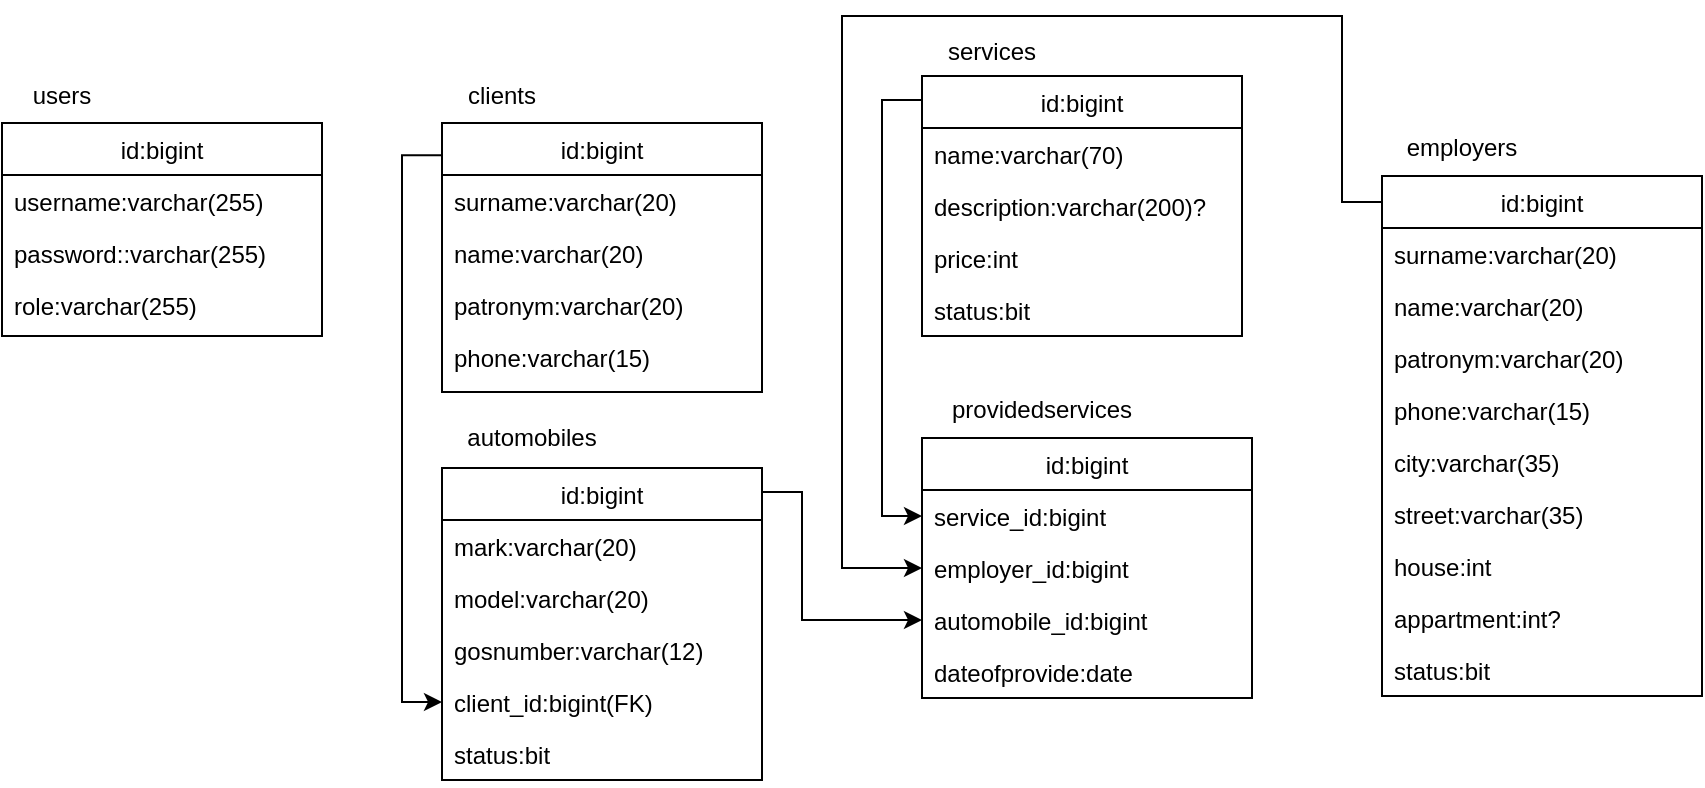 <mxfile version="25.0.3">
  <diagram id="C5RBs43oDa-KdzZeNtuy" name="Page-1">
    <mxGraphModel dx="2117" dy="618" grid="1" gridSize="10" guides="1" tooltips="1" connect="1" arrows="1" fold="1" page="1" pageScale="1" pageWidth="827" pageHeight="1169" math="0" shadow="0">
      <root>
        <mxCell id="WIyWlLk6GJQsqaUBKTNV-0" />
        <mxCell id="WIyWlLk6GJQsqaUBKTNV-1" parent="WIyWlLk6GJQsqaUBKTNV-0" />
        <mxCell id="2udrtw_eohyvK_WwAQzX-8" style="edgeStyle=orthogonalEdgeStyle;rounded=0;orthogonalLoop=1;jettySize=auto;html=1;exitX=0;exitY=0.12;exitDx=0;exitDy=0;exitPerimeter=0;entryX=0;entryY=0.5;entryDx=0;entryDy=0;" parent="WIyWlLk6GJQsqaUBKTNV-1" source="nA5XQXhY4qclRbw43-vS-8" target="nA5XQXhY4qclRbw43-vS-41" edge="1">
          <mxGeometry relative="1" as="geometry" />
        </mxCell>
        <mxCell id="nA5XQXhY4qclRbw43-vS-8" value="id:bigint" style="swimlane;fontStyle=0;align=center;verticalAlign=top;childLayout=stackLayout;horizontal=1;startSize=26;horizontalStack=0;resizeParent=1;resizeLast=0;collapsible=1;marginBottom=0;rounded=0;shadow=0;strokeWidth=1;points=[[0,0,0,0,0],[0,0.12,0,0,0],[0,0.5,0,0,0],[0,0.75,0,0,0],[0,1,0,0,0],[0.25,0,0,0,0],[0.25,1,0,0,0],[0.5,0,0,0,0],[0.5,1,0,0,0],[0.75,0,0,0,0],[0.75,1,0,0,0],[1,0,0,0,0],[1,0.25,0,0,0],[1,0.5,0,0,0],[1,0.75,0,0,0],[1,1,0,0,0]];" parent="WIyWlLk6GJQsqaUBKTNV-1" vertex="1">
          <mxGeometry x="-210" y="983.5" width="160" height="134.5" as="geometry">
            <mxRectangle x="230" y="140" width="160" height="26" as="alternateBounds" />
          </mxGeometry>
        </mxCell>
        <mxCell id="nA5XQXhY4qclRbw43-vS-10" value="surname:varchar(20)" style="text;align=left;verticalAlign=top;spacingLeft=4;spacingRight=4;overflow=hidden;rotatable=0;points=[[0,0.5],[1,0.5]];portConstraint=eastwest;rounded=0;shadow=0;html=0;" parent="nA5XQXhY4qclRbw43-vS-8" vertex="1">
          <mxGeometry y="26" width="160" height="26" as="geometry" />
        </mxCell>
        <mxCell id="nA5XQXhY4qclRbw43-vS-11" value="name:varchar(20)" style="text;align=left;verticalAlign=top;spacingLeft=4;spacingRight=4;overflow=hidden;rotatable=0;points=[[0,0.5],[1,0.5]];portConstraint=eastwest;rounded=0;shadow=0;html=0;" parent="nA5XQXhY4qclRbw43-vS-8" vertex="1">
          <mxGeometry y="52" width="160" height="26" as="geometry" />
        </mxCell>
        <mxCell id="ZIKmqxmVH_NtOtdjKV4W-1" value="patronym:varchar(20)" style="text;align=left;verticalAlign=top;spacingLeft=4;spacingRight=4;overflow=hidden;rotatable=0;points=[[0,0.5],[1,0.5]];portConstraint=eastwest;rounded=0;shadow=0;html=0;" parent="nA5XQXhY4qclRbw43-vS-8" vertex="1">
          <mxGeometry y="78" width="160" height="26" as="geometry" />
        </mxCell>
        <mxCell id="ZIKmqxmVH_NtOtdjKV4W-2" value="phone:varchar(15)" style="text;align=left;verticalAlign=top;spacingLeft=4;spacingRight=4;overflow=hidden;rotatable=0;points=[[0,0.5],[1,0.5]];portConstraint=eastwest;rounded=0;shadow=0;html=0;" parent="nA5XQXhY4qclRbw43-vS-8" vertex="1">
          <mxGeometry y="104" width="160" height="26" as="geometry" />
        </mxCell>
        <mxCell id="2udrtw_eohyvK_WwAQzX-10" style="edgeStyle=orthogonalEdgeStyle;rounded=0;orthogonalLoop=1;jettySize=auto;html=1;exitX=1;exitY=0.09;exitDx=0;exitDy=0;exitPerimeter=0;entryX=0;entryY=0.5;entryDx=0;entryDy=0;" parent="WIyWlLk6GJQsqaUBKTNV-1" source="nA5XQXhY4qclRbw43-vS-14" target="nA5XQXhY4qclRbw43-vS-48" edge="1">
          <mxGeometry relative="1" as="geometry">
            <Array as="points">
              <mxPoint x="-50" y="1168" />
              <mxPoint x="-30" y="1168" />
              <mxPoint x="-30" y="1232" />
            </Array>
          </mxGeometry>
        </mxCell>
        <mxCell id="nA5XQXhY4qclRbw43-vS-14" value="id:bigint" style="swimlane;fontStyle=0;align=center;verticalAlign=top;childLayout=stackLayout;horizontal=1;startSize=26;horizontalStack=0;resizeParent=1;resizeLast=0;collapsible=1;marginBottom=0;rounded=0;shadow=0;strokeWidth=1;points=[[0,0,0,0,0],[0,0.1,0,0,0],[0,0.5,0,0,0],[0,0.75,0,0,0],[0,1,0,0,0],[0.25,0,0,0,0],[0.25,1,0,0,0],[0.5,0,0,0,0],[0.5,1,0,0,0],[0.75,0,0,0,0],[0.75,1,0,0,0],[1,0,0,0,0],[1,0.09,0,0,0],[1,0.25,0,0,0],[1,0.5,0,0,0],[1,0.75,0,0,0],[1,1,0,0,0]];" parent="WIyWlLk6GJQsqaUBKTNV-1" vertex="1">
          <mxGeometry x="-210" y="1156" width="160" height="156" as="geometry">
            <mxRectangle x="130" y="380" width="160" height="26" as="alternateBounds" />
          </mxGeometry>
        </mxCell>
        <mxCell id="nA5XQXhY4qclRbw43-vS-15" value="mark:varchar(20)" style="text;align=left;verticalAlign=top;spacingLeft=4;spacingRight=4;overflow=hidden;rotatable=0;points=[[0,0.5],[1,0.5]];portConstraint=eastwest;" parent="nA5XQXhY4qclRbw43-vS-14" vertex="1">
          <mxGeometry y="26" width="160" height="26" as="geometry" />
        </mxCell>
        <mxCell id="nA5XQXhY4qclRbw43-vS-38" value="model:varchar(20)" style="text;align=left;verticalAlign=top;spacingLeft=4;spacingRight=4;overflow=hidden;rotatable=0;points=[[0,0.5],[1,0.5]];portConstraint=eastwest;" parent="nA5XQXhY4qclRbw43-vS-14" vertex="1">
          <mxGeometry y="52" width="160" height="26" as="geometry" />
        </mxCell>
        <mxCell id="nA5XQXhY4qclRbw43-vS-39" value="gosnumber:varchar(12)" style="text;align=left;verticalAlign=top;spacingLeft=4;spacingRight=4;overflow=hidden;rotatable=0;points=[[0,0.5],[1,0.5]];portConstraint=eastwest;" parent="nA5XQXhY4qclRbw43-vS-14" vertex="1">
          <mxGeometry y="78" width="160" height="26" as="geometry" />
        </mxCell>
        <mxCell id="nA5XQXhY4qclRbw43-vS-41" value="client_id:bigint(FK)" style="text;align=left;verticalAlign=top;spacingLeft=4;spacingRight=4;overflow=hidden;rotatable=0;points=[[0,0.5],[1,0.5]];portConstraint=eastwest;" parent="nA5XQXhY4qclRbw43-vS-14" vertex="1">
          <mxGeometry y="104" width="160" height="26" as="geometry" />
        </mxCell>
        <mxCell id="ZIKmqxmVH_NtOtdjKV4W-0" value="status:bit" style="text;align=left;verticalAlign=top;spacingLeft=4;spacingRight=4;overflow=hidden;rotatable=0;points=[[0,0.5],[1,0.5]];portConstraint=eastwest;" parent="nA5XQXhY4qclRbw43-vS-14" vertex="1">
          <mxGeometry y="130" width="160" height="26" as="geometry" />
        </mxCell>
        <mxCell id="2udrtw_eohyvK_WwAQzX-12" style="edgeStyle=orthogonalEdgeStyle;rounded=0;orthogonalLoop=1;jettySize=auto;html=1;exitX=0;exitY=0.12;exitDx=0;exitDy=0;exitPerimeter=0;entryX=0;entryY=0.5;entryDx=0;entryDy=0;" parent="WIyWlLk6GJQsqaUBKTNV-1" source="nA5XQXhY4qclRbw43-vS-25" target="nA5XQXhY4qclRbw43-vS-45" edge="1">
          <mxGeometry relative="1" as="geometry">
            <Array as="points">
              <mxPoint x="10" y="972" />
              <mxPoint x="10" y="1180" />
            </Array>
          </mxGeometry>
        </mxCell>
        <mxCell id="nA5XQXhY4qclRbw43-vS-25" value="id:bigint" style="swimlane;fontStyle=0;align=center;verticalAlign=top;childLayout=stackLayout;horizontal=1;startSize=26;horizontalStack=0;resizeParent=1;resizeLast=0;collapsible=1;marginBottom=0;rounded=0;shadow=0;strokeWidth=1;points=[[0,0,0,0,0],[0,0.12,0,0,0],[0,0.25,0,0,0],[0,0.5,0,0,0],[0,0.75,0,0,0],[0,1,0,0,0],[0.25,0,0,0,0],[0.25,1,0,0,0],[0.5,0,0,0,0],[0.5,1,0,0,0],[0.75,0,0,0,0],[0.75,1,0,0,0],[1,0,0,0,0],[1,0.12,0,0,0],[1,0.5,0,0,0],[1,0.75,0,0,0],[1,1,0,0,0]];" parent="WIyWlLk6GJQsqaUBKTNV-1" vertex="1">
          <mxGeometry x="30" y="960" width="160" height="130" as="geometry">
            <mxRectangle x="550" y="140" width="160" height="26" as="alternateBounds" />
          </mxGeometry>
        </mxCell>
        <mxCell id="nA5XQXhY4qclRbw43-vS-26" value="name:varchar(70)" style="text;align=left;verticalAlign=top;spacingLeft=4;spacingRight=4;overflow=hidden;rotatable=0;points=[[0,0.5],[1,0.5]];portConstraint=eastwest;" parent="nA5XQXhY4qclRbw43-vS-25" vertex="1">
          <mxGeometry y="26" width="160" height="26" as="geometry" />
        </mxCell>
        <mxCell id="nA5XQXhY4qclRbw43-vS-27" value="description:varchar(200)?" style="text;align=left;verticalAlign=top;spacingLeft=4;spacingRight=4;overflow=hidden;rotatable=0;points=[[0,0.5],[1,0.5]];portConstraint=eastwest;rounded=0;shadow=0;html=0;" parent="nA5XQXhY4qclRbw43-vS-25" vertex="1">
          <mxGeometry y="52" width="160" height="26" as="geometry" />
        </mxCell>
        <mxCell id="nA5XQXhY4qclRbw43-vS-28" value="price:int" style="text;align=left;verticalAlign=top;spacingLeft=4;spacingRight=4;overflow=hidden;rotatable=0;points=[[0,0.5],[1,0.5]];portConstraint=eastwest;rounded=0;shadow=0;html=0;" parent="nA5XQXhY4qclRbw43-vS-25" vertex="1">
          <mxGeometry y="78" width="160" height="26" as="geometry" />
        </mxCell>
        <mxCell id="ZIKmqxmVH_NtOtdjKV4W-3" value="status:bit" style="text;align=left;verticalAlign=top;spacingLeft=4;spacingRight=4;overflow=hidden;rotatable=0;points=[[0,0.5],[1,0.5]];portConstraint=eastwest;" parent="nA5XQXhY4qclRbw43-vS-25" vertex="1">
          <mxGeometry y="104" width="160" height="26" as="geometry" />
        </mxCell>
        <mxCell id="nA5XQXhY4qclRbw43-vS-44" value="id:bigint" style="swimlane;fontStyle=0;align=center;verticalAlign=top;childLayout=stackLayout;horizontal=1;startSize=26;horizontalStack=0;resizeParent=1;resizeLast=0;collapsible=1;marginBottom=0;rounded=0;shadow=0;strokeWidth=1;" parent="WIyWlLk6GJQsqaUBKTNV-1" vertex="1">
          <mxGeometry x="30" y="1141" width="165" height="130" as="geometry">
            <mxRectangle x="550" y="140" width="160" height="26" as="alternateBounds" />
          </mxGeometry>
        </mxCell>
        <mxCell id="nA5XQXhY4qclRbw43-vS-45" value="service_id:bigint" style="text;align=left;verticalAlign=top;spacingLeft=4;spacingRight=4;overflow=hidden;rotatable=0;points=[[0,0.5],[1,0.5]];portConstraint=eastwest;" parent="nA5XQXhY4qclRbw43-vS-44" vertex="1">
          <mxGeometry y="26" width="165" height="26" as="geometry" />
        </mxCell>
        <mxCell id="nA5XQXhY4qclRbw43-vS-46" value="employer_id:bigint" style="text;align=left;verticalAlign=top;spacingLeft=4;spacingRight=4;overflow=hidden;rotatable=0;points=[[0,0.5],[1,0.5]];portConstraint=eastwest;rounded=0;shadow=0;html=0;" parent="nA5XQXhY4qclRbw43-vS-44" vertex="1">
          <mxGeometry y="52" width="165" height="26" as="geometry" />
        </mxCell>
        <mxCell id="nA5XQXhY4qclRbw43-vS-48" value="automobile_id:bigint" style="text;align=left;verticalAlign=top;spacingLeft=4;spacingRight=4;overflow=hidden;rotatable=0;points=[[0,0.5],[1,0.5]];portConstraint=eastwest;rounded=0;shadow=0;html=0;" parent="nA5XQXhY4qclRbw43-vS-44" vertex="1">
          <mxGeometry y="78" width="165" height="26" as="geometry" />
        </mxCell>
        <mxCell id="2udrtw_eohyvK_WwAQzX-6" value="dateofprovide:date" style="text;align=left;verticalAlign=top;spacingLeft=4;spacingRight=4;overflow=hidden;rotatable=0;points=[[0,0.5],[1,0.5]];portConstraint=eastwest;rounded=0;shadow=0;html=0;" parent="nA5XQXhY4qclRbw43-vS-44" vertex="1">
          <mxGeometry y="104" width="165" height="26" as="geometry" />
        </mxCell>
        <mxCell id="2udrtw_eohyvK_WwAQzX-11" style="edgeStyle=orthogonalEdgeStyle;rounded=0;orthogonalLoop=1;jettySize=auto;html=1;exitX=0;exitY=0.16;exitDx=0;exitDy=0;exitPerimeter=0;entryX=0;entryY=0.5;entryDx=0;entryDy=0;" parent="WIyWlLk6GJQsqaUBKTNV-1" source="2udrtw_eohyvK_WwAQzX-1" target="nA5XQXhY4qclRbw43-vS-46" edge="1">
          <mxGeometry relative="1" as="geometry">
            <Array as="points">
              <mxPoint x="240" y="1023" />
              <mxPoint x="240" y="930" />
              <mxPoint x="-10" y="930" />
              <mxPoint x="-10" y="1206" />
            </Array>
          </mxGeometry>
        </mxCell>
        <mxCell id="2udrtw_eohyvK_WwAQzX-1" value="id:bigint" style="swimlane;fontStyle=0;align=center;verticalAlign=top;childLayout=stackLayout;horizontal=1;startSize=26;horizontalStack=0;resizeParent=1;resizeLast=0;collapsible=1;marginBottom=0;rounded=0;shadow=0;strokeWidth=1;points=[[0,0,0,0,0],[0,0.16,0,0,0],[0,0.5,0,0,0],[0,0.75,0,0,0],[0,1,0,0,0],[0.25,0,0,0,0],[0.25,1,0,0,0],[0.5,0,0,0,0],[0.5,1,0,0,0],[0.75,0,0,0,0],[0.75,1,0,0,0],[1,0,0,0,0],[1,0.25,0,0,0],[1,0.5,0,0,0],[1,0.75,0,0,0],[1,1,0,0,0]];" parent="WIyWlLk6GJQsqaUBKTNV-1" vertex="1">
          <mxGeometry x="260" y="1010" width="160" height="260" as="geometry">
            <mxRectangle x="230" y="140" width="160" height="26" as="alternateBounds" />
          </mxGeometry>
        </mxCell>
        <mxCell id="ZIKmqxmVH_NtOtdjKV4W-4" value="surname:varchar(20)" style="text;align=left;verticalAlign=top;spacingLeft=4;spacingRight=4;overflow=hidden;rotatable=0;points=[[0,0.5],[1,0.5]];portConstraint=eastwest;rounded=0;shadow=0;html=0;" parent="2udrtw_eohyvK_WwAQzX-1" vertex="1">
          <mxGeometry y="26" width="160" height="26" as="geometry" />
        </mxCell>
        <mxCell id="ZIKmqxmVH_NtOtdjKV4W-5" value="name:varchar(20)" style="text;align=left;verticalAlign=top;spacingLeft=4;spacingRight=4;overflow=hidden;rotatable=0;points=[[0,0.5],[1,0.5]];portConstraint=eastwest;rounded=0;shadow=0;html=0;" parent="2udrtw_eohyvK_WwAQzX-1" vertex="1">
          <mxGeometry y="52" width="160" height="26" as="geometry" />
        </mxCell>
        <mxCell id="ZIKmqxmVH_NtOtdjKV4W-6" value="patronym:varchar(20)" style="text;align=left;verticalAlign=top;spacingLeft=4;spacingRight=4;overflow=hidden;rotatable=0;points=[[0,0.5],[1,0.5]];portConstraint=eastwest;rounded=0;shadow=0;html=0;" parent="2udrtw_eohyvK_WwAQzX-1" vertex="1">
          <mxGeometry y="78" width="160" height="26" as="geometry" />
        </mxCell>
        <mxCell id="ZIKmqxmVH_NtOtdjKV4W-7" value="phone:varchar(15)" style="text;align=left;verticalAlign=top;spacingLeft=4;spacingRight=4;overflow=hidden;rotatable=0;points=[[0,0.5],[1,0.5]];portConstraint=eastwest;rounded=0;shadow=0;html=0;" parent="2udrtw_eohyvK_WwAQzX-1" vertex="1">
          <mxGeometry y="104" width="160" height="26" as="geometry" />
        </mxCell>
        <mxCell id="ZIKmqxmVH_NtOtdjKV4W-18" value="city:varchar(35)" style="text;align=left;verticalAlign=top;spacingLeft=4;spacingRight=4;overflow=hidden;rotatable=0;points=[[0,0.5],[1,0.5]];portConstraint=eastwest;rounded=0;shadow=0;html=0;" parent="2udrtw_eohyvK_WwAQzX-1" vertex="1">
          <mxGeometry y="130" width="160" height="26" as="geometry" />
        </mxCell>
        <mxCell id="ZIKmqxmVH_NtOtdjKV4W-17" value="street:varchar(35)" style="text;align=left;verticalAlign=top;spacingLeft=4;spacingRight=4;overflow=hidden;rotatable=0;points=[[0,0.5],[1,0.5]];portConstraint=eastwest;rounded=0;shadow=0;html=0;" parent="2udrtw_eohyvK_WwAQzX-1" vertex="1">
          <mxGeometry y="156" width="160" height="26" as="geometry" />
        </mxCell>
        <mxCell id="ZIKmqxmVH_NtOtdjKV4W-16" value="house:int" style="text;align=left;verticalAlign=top;spacingLeft=4;spacingRight=4;overflow=hidden;rotatable=0;points=[[0,0.5],[1,0.5]];portConstraint=eastwest;rounded=0;shadow=0;html=0;" parent="2udrtw_eohyvK_WwAQzX-1" vertex="1">
          <mxGeometry y="182" width="160" height="26" as="geometry" />
        </mxCell>
        <mxCell id="ZIKmqxmVH_NtOtdjKV4W-15" value="appartment:int?" style="text;align=left;verticalAlign=top;spacingLeft=4;spacingRight=4;overflow=hidden;rotatable=0;points=[[0,0.5],[1,0.5]];portConstraint=eastwest;rounded=0;shadow=0;html=0;" parent="2udrtw_eohyvK_WwAQzX-1" vertex="1">
          <mxGeometry y="208" width="160" height="26" as="geometry" />
        </mxCell>
        <mxCell id="ZIKmqxmVH_NtOtdjKV4W-19" value="status:bit" style="text;align=left;verticalAlign=top;spacingLeft=4;spacingRight=4;overflow=hidden;rotatable=0;points=[[0,0.5],[1,0.5]];portConstraint=eastwest;" parent="2udrtw_eohyvK_WwAQzX-1" vertex="1">
          <mxGeometry y="234" width="160" height="26" as="geometry" />
        </mxCell>
        <mxCell id="2udrtw_eohyvK_WwAQzX-13" value="clients" style="text;html=1;align=center;verticalAlign=middle;whiteSpace=wrap;rounded=0;" parent="WIyWlLk6GJQsqaUBKTNV-1" vertex="1">
          <mxGeometry x="-200" y="964.39" width="40" height="11.89" as="geometry" />
        </mxCell>
        <mxCell id="2udrtw_eohyvK_WwAQzX-16" value="automobiles" style="text;html=1;align=center;verticalAlign=middle;whiteSpace=wrap;rounded=0;" parent="WIyWlLk6GJQsqaUBKTNV-1" vertex="1">
          <mxGeometry x="-200" y="1132.89" width="70" height="17.11" as="geometry" />
        </mxCell>
        <mxCell id="2udrtw_eohyvK_WwAQzX-18" value="services" style="text;html=1;align=center;verticalAlign=middle;whiteSpace=wrap;rounded=0;" parent="WIyWlLk6GJQsqaUBKTNV-1" vertex="1">
          <mxGeometry x="40" y="940" width="50" height="15" as="geometry" />
        </mxCell>
        <mxCell id="2udrtw_eohyvK_WwAQzX-20" value="provided&lt;span style=&quot;background-color: initial;&quot;&gt;services&lt;/span&gt;" style="text;html=1;align=center;verticalAlign=middle;whiteSpace=wrap;rounded=0;" parent="WIyWlLk6GJQsqaUBKTNV-1" vertex="1">
          <mxGeometry x="40" y="1122" width="100" height="10.89" as="geometry" />
        </mxCell>
        <mxCell id="2udrtw_eohyvK_WwAQzX-22" value="employers" style="text;html=1;align=center;verticalAlign=middle;whiteSpace=wrap;rounded=0;" parent="WIyWlLk6GJQsqaUBKTNV-1" vertex="1">
          <mxGeometry x="270" y="990" width="60" height="11.89" as="geometry" />
        </mxCell>
        <mxCell id="ZIKmqxmVH_NtOtdjKV4W-8" value="id:bigint" style="swimlane;fontStyle=0;align=center;verticalAlign=top;childLayout=stackLayout;horizontal=1;startSize=26;horizontalStack=0;resizeParent=1;resizeLast=0;collapsible=1;marginBottom=0;rounded=0;shadow=0;strokeWidth=1;points=[[0,0,0,0,0],[0,0.12,0,0,0],[0,0.5,0,0,0],[0,0.75,0,0,0],[0,1,0,0,0],[0.25,0,0,0,0],[0.25,1,0,0,0],[0.5,0,0,0,0],[0.5,1,0,0,0],[0.75,0,0,0,0],[0.75,1,0,0,0],[1,0,0,0,0],[1,0.25,0,0,0],[1,0.5,0,0,0],[1,0.75,0,0,0],[1,1,0,0,0]];" parent="WIyWlLk6GJQsqaUBKTNV-1" vertex="1">
          <mxGeometry x="-430" y="983.5" width="160" height="106.5" as="geometry">
            <mxRectangle x="230" y="140" width="160" height="26" as="alternateBounds" />
          </mxGeometry>
        </mxCell>
        <mxCell id="ZIKmqxmVH_NtOtdjKV4W-9" value="username:varchar(255)" style="text;align=left;verticalAlign=top;spacingLeft=4;spacingRight=4;overflow=hidden;rotatable=0;points=[[0,0.5],[1,0.5]];portConstraint=eastwest;rounded=0;shadow=0;html=0;" parent="ZIKmqxmVH_NtOtdjKV4W-8" vertex="1">
          <mxGeometry y="26" width="160" height="26" as="geometry" />
        </mxCell>
        <mxCell id="ZIKmqxmVH_NtOtdjKV4W-10" value="password::varchar(255)" style="text;align=left;verticalAlign=top;spacingLeft=4;spacingRight=4;overflow=hidden;rotatable=0;points=[[0,0.5],[1,0.5]];portConstraint=eastwest;rounded=0;shadow=0;html=0;" parent="ZIKmqxmVH_NtOtdjKV4W-8" vertex="1">
          <mxGeometry y="52" width="160" height="26" as="geometry" />
        </mxCell>
        <mxCell id="ZIKmqxmVH_NtOtdjKV4W-11" value="role:varchar(255)" style="text;align=left;verticalAlign=top;spacingLeft=4;spacingRight=4;overflow=hidden;rotatable=0;points=[[0,0.5],[1,0.5]];portConstraint=eastwest;rounded=0;shadow=0;html=0;" parent="ZIKmqxmVH_NtOtdjKV4W-8" vertex="1">
          <mxGeometry y="78" width="160" height="26" as="geometry" />
        </mxCell>
        <mxCell id="ZIKmqxmVH_NtOtdjKV4W-13" value="users" style="text;html=1;align=center;verticalAlign=middle;whiteSpace=wrap;rounded=0;" parent="WIyWlLk6GJQsqaUBKTNV-1" vertex="1">
          <mxGeometry x="-420" y="964.39" width="40" height="11.89" as="geometry" />
        </mxCell>
      </root>
    </mxGraphModel>
  </diagram>
</mxfile>
